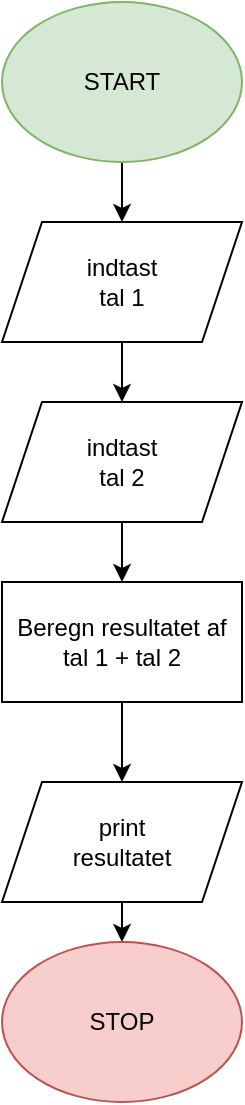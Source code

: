 <mxfile version="24.7.17">
  <diagram name="Side-1" id="dMUGcVXos-jWxhz2v037">
    <mxGraphModel dx="1085" dy="585" grid="1" gridSize="10" guides="1" tooltips="1" connect="1" arrows="1" fold="1" page="1" pageScale="1" pageWidth="850" pageHeight="1100" math="0" shadow="0">
      <root>
        <mxCell id="0" />
        <mxCell id="1" parent="0" />
        <mxCell id="aV-225S5VhiXVsiixpyh-3" value="" style="edgeStyle=orthogonalEdgeStyle;rounded=0;orthogonalLoop=1;jettySize=auto;html=1;" edge="1" parent="1" source="aV-225S5VhiXVsiixpyh-1" target="aV-225S5VhiXVsiixpyh-2">
          <mxGeometry relative="1" as="geometry" />
        </mxCell>
        <mxCell id="aV-225S5VhiXVsiixpyh-1" value="START" style="ellipse;whiteSpace=wrap;html=1;fillColor=#d5e8d4;strokeColor=#82b366;" vertex="1" parent="1">
          <mxGeometry x="230" y="50" width="120" height="80" as="geometry" />
        </mxCell>
        <mxCell id="aV-225S5VhiXVsiixpyh-5" value="" style="edgeStyle=orthogonalEdgeStyle;rounded=0;orthogonalLoop=1;jettySize=auto;html=1;" edge="1" parent="1" source="aV-225S5VhiXVsiixpyh-2" target="aV-225S5VhiXVsiixpyh-4">
          <mxGeometry relative="1" as="geometry" />
        </mxCell>
        <mxCell id="aV-225S5VhiXVsiixpyh-2" value="&lt;div&gt;indtast &lt;br&gt;&lt;/div&gt;&lt;div&gt;tal 1&lt;br&gt;&lt;/div&gt;" style="shape=parallelogram;perimeter=parallelogramPerimeter;whiteSpace=wrap;html=1;fixedSize=1;" vertex="1" parent="1">
          <mxGeometry x="230" y="160" width="120" height="60" as="geometry" />
        </mxCell>
        <mxCell id="aV-225S5VhiXVsiixpyh-8" value="" style="edgeStyle=orthogonalEdgeStyle;rounded=0;orthogonalLoop=1;jettySize=auto;html=1;" edge="1" parent="1" source="aV-225S5VhiXVsiixpyh-4" target="aV-225S5VhiXVsiixpyh-7">
          <mxGeometry relative="1" as="geometry" />
        </mxCell>
        <mxCell id="aV-225S5VhiXVsiixpyh-4" value="&lt;div&gt;indtast &lt;br&gt;&lt;/div&gt;&lt;div&gt;tal 2&lt;br&gt;&lt;/div&gt;" style="shape=parallelogram;perimeter=parallelogramPerimeter;whiteSpace=wrap;html=1;fixedSize=1;" vertex="1" parent="1">
          <mxGeometry x="230" y="250" width="120" height="60" as="geometry" />
        </mxCell>
        <mxCell id="aV-225S5VhiXVsiixpyh-10" value="" style="edgeStyle=orthogonalEdgeStyle;rounded=0;orthogonalLoop=1;jettySize=auto;html=1;" edge="1" parent="1" source="aV-225S5VhiXVsiixpyh-7" target="aV-225S5VhiXVsiixpyh-9">
          <mxGeometry relative="1" as="geometry" />
        </mxCell>
        <mxCell id="aV-225S5VhiXVsiixpyh-7" value="&lt;div&gt;Beregn resultatet af&lt;/div&gt;&lt;div&gt;tal 1 + tal 2&lt;br&gt;&lt;/div&gt;" style="whiteSpace=wrap;html=1;" vertex="1" parent="1">
          <mxGeometry x="230" y="340" width="120" height="60" as="geometry" />
        </mxCell>
        <mxCell id="aV-225S5VhiXVsiixpyh-12" style="edgeStyle=orthogonalEdgeStyle;rounded=0;orthogonalLoop=1;jettySize=auto;html=1;exitX=0.5;exitY=1;exitDx=0;exitDy=0;entryX=0.5;entryY=0;entryDx=0;entryDy=0;" edge="1" parent="1" source="aV-225S5VhiXVsiixpyh-9" target="aV-225S5VhiXVsiixpyh-11">
          <mxGeometry relative="1" as="geometry" />
        </mxCell>
        <mxCell id="aV-225S5VhiXVsiixpyh-9" value="&lt;div&gt;print &lt;br&gt;&lt;/div&gt;&lt;div&gt;resultatet&lt;br&gt;&lt;/div&gt;" style="shape=parallelogram;perimeter=parallelogramPerimeter;whiteSpace=wrap;html=1;fixedSize=1;" vertex="1" parent="1">
          <mxGeometry x="230" y="440" width="120" height="60" as="geometry" />
        </mxCell>
        <mxCell id="aV-225S5VhiXVsiixpyh-11" value="STOP" style="ellipse;whiteSpace=wrap;html=1;fillColor=#f8cecc;strokeColor=#b85450;" vertex="1" parent="1">
          <mxGeometry x="230" y="520" width="120" height="80" as="geometry" />
        </mxCell>
      </root>
    </mxGraphModel>
  </diagram>
</mxfile>

